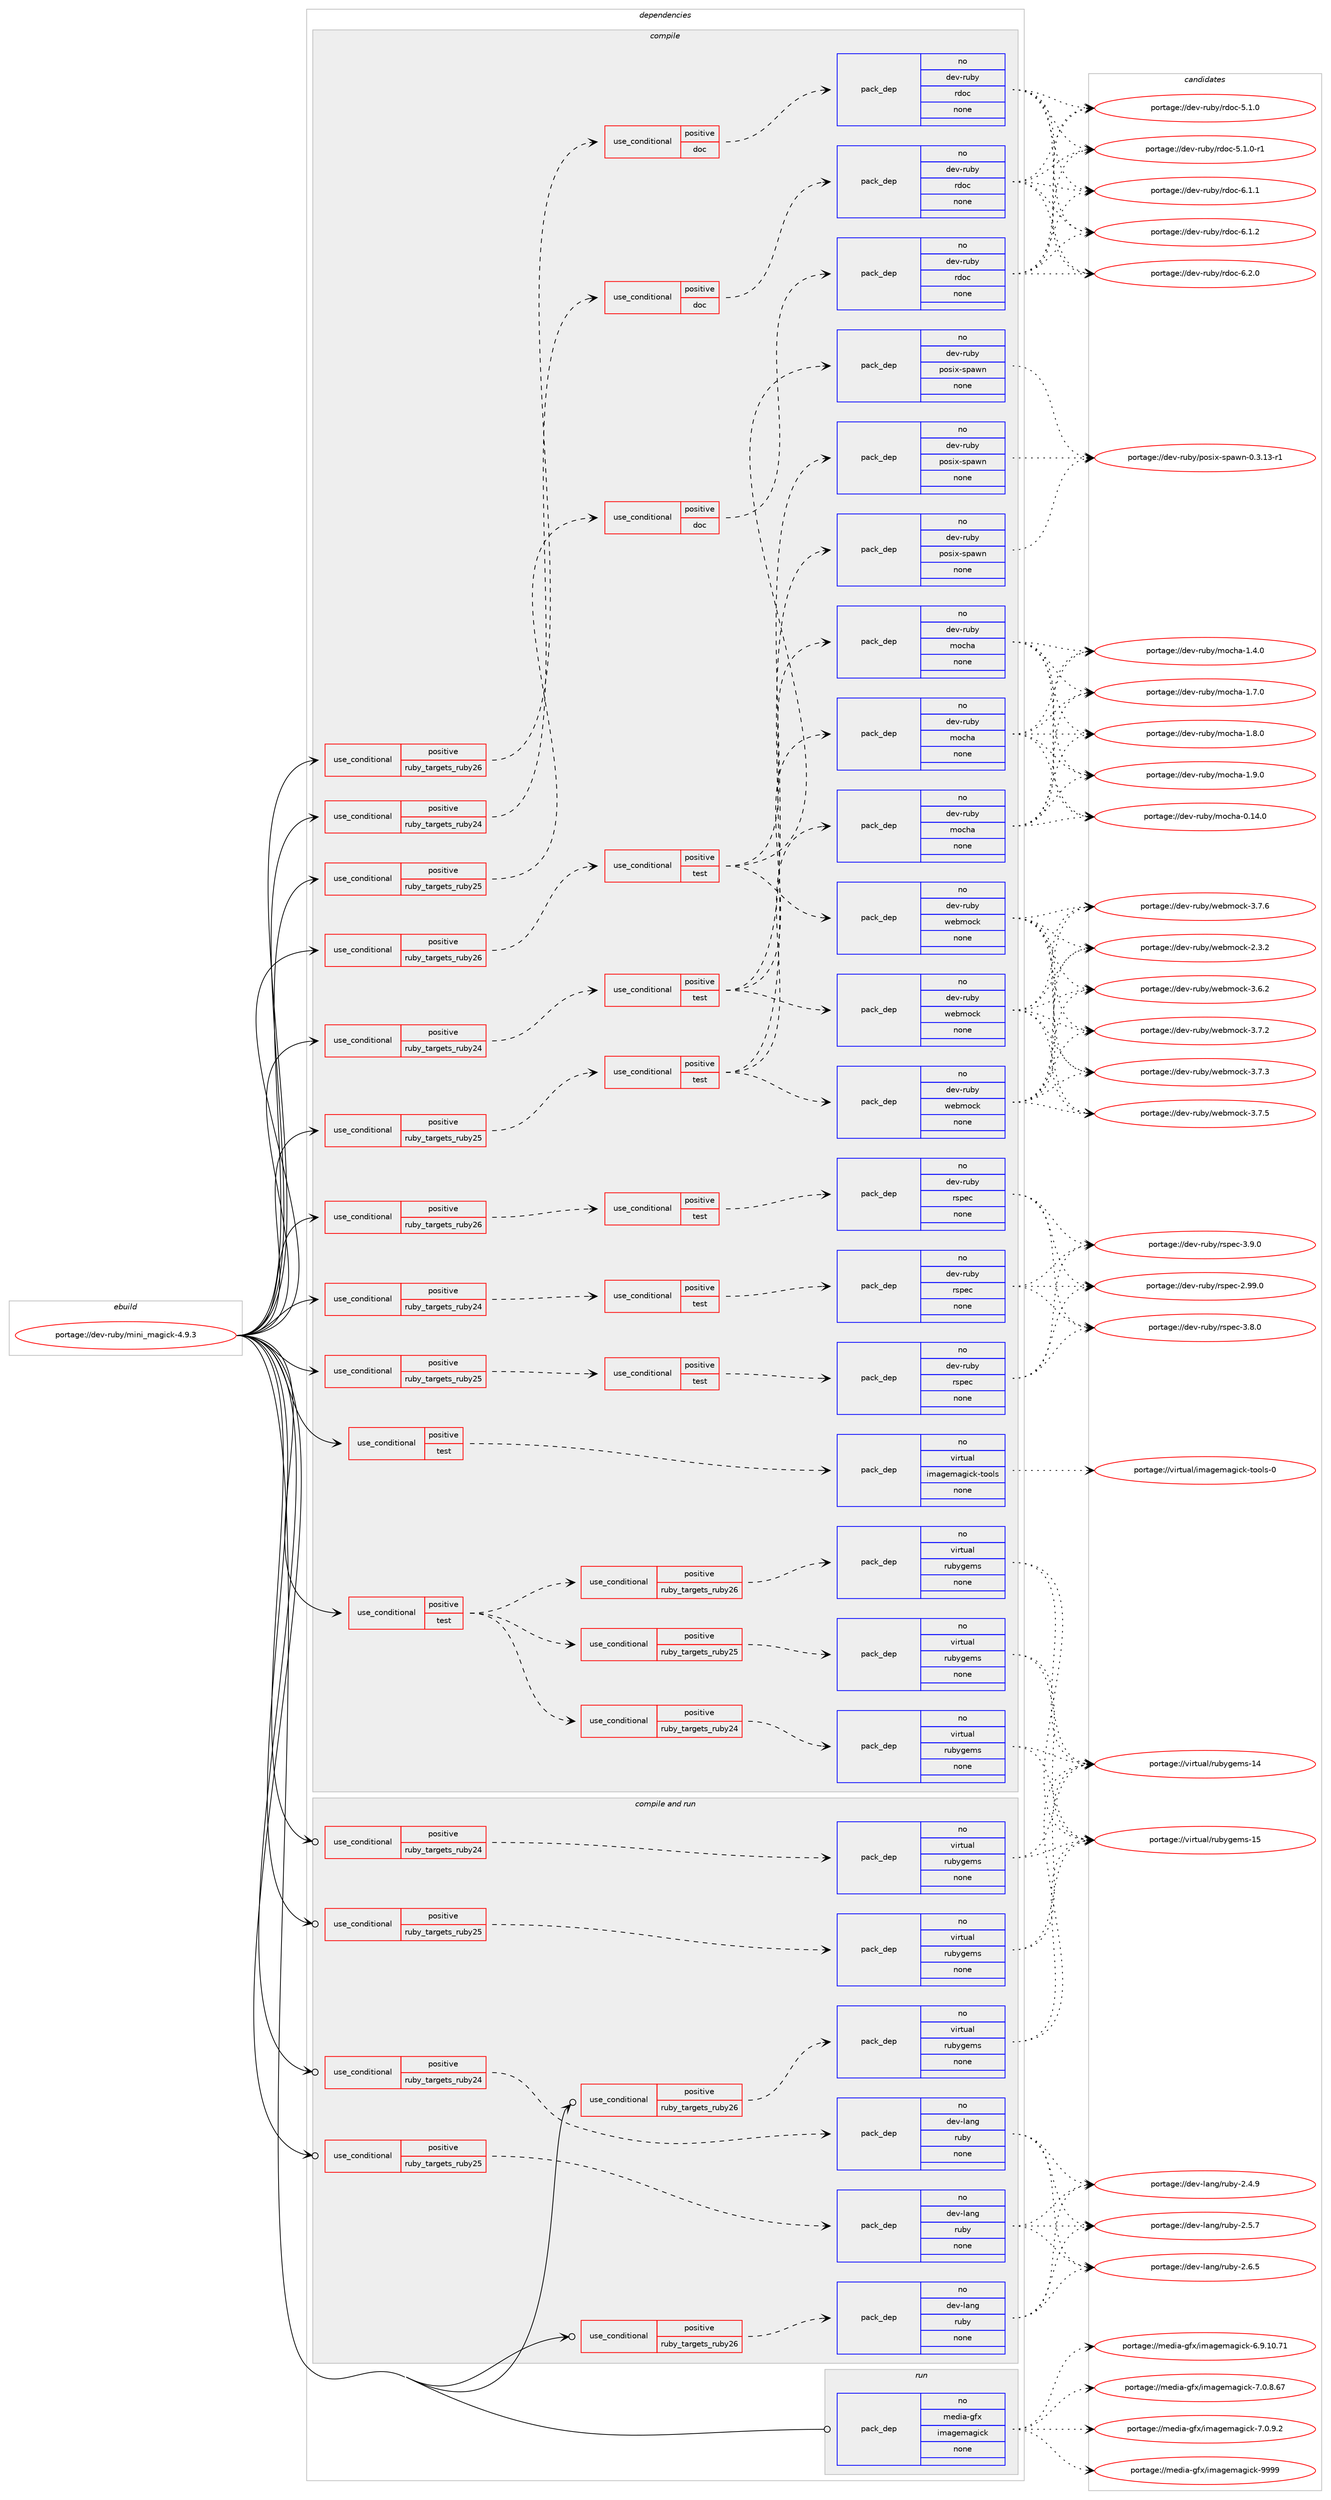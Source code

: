 digraph prolog {

# *************
# Graph options
# *************

newrank=true;
concentrate=true;
compound=true;
graph [rankdir=LR,fontname=Helvetica,fontsize=10,ranksep=1.5];#, ranksep=2.5, nodesep=0.2];
edge  [arrowhead=vee];
node  [fontname=Helvetica,fontsize=10];

# **********
# The ebuild
# **********

subgraph cluster_leftcol {
color=gray;
rank=same;
label=<<i>ebuild</i>>;
id [label="portage://dev-ruby/mini_magick-4.9.3", color=red, width=4, href="../dev-ruby/mini_magick-4.9.3.svg"];
}

# ****************
# The dependencies
# ****************

subgraph cluster_midcol {
color=gray;
label=<<i>dependencies</i>>;
subgraph cluster_compile {
fillcolor="#eeeeee";
style=filled;
label=<<i>compile</i>>;
subgraph cond56183 {
dependency228772 [label=<<TABLE BORDER="0" CELLBORDER="1" CELLSPACING="0" CELLPADDING="4"><TR><TD ROWSPAN="3" CELLPADDING="10">use_conditional</TD></TR><TR><TD>positive</TD></TR><TR><TD>ruby_targets_ruby24</TD></TR></TABLE>>, shape=none, color=red];
subgraph cond56184 {
dependency228773 [label=<<TABLE BORDER="0" CELLBORDER="1" CELLSPACING="0" CELLPADDING="4"><TR><TD ROWSPAN="3" CELLPADDING="10">use_conditional</TD></TR><TR><TD>positive</TD></TR><TR><TD>doc</TD></TR></TABLE>>, shape=none, color=red];
subgraph pack169089 {
dependency228774 [label=<<TABLE BORDER="0" CELLBORDER="1" CELLSPACING="0" CELLPADDING="4" WIDTH="220"><TR><TD ROWSPAN="6" CELLPADDING="30">pack_dep</TD></TR><TR><TD WIDTH="110">no</TD></TR><TR><TD>dev-ruby</TD></TR><TR><TD>rdoc</TD></TR><TR><TD>none</TD></TR><TR><TD></TD></TR></TABLE>>, shape=none, color=blue];
}
dependency228773:e -> dependency228774:w [weight=20,style="dashed",arrowhead="vee"];
}
dependency228772:e -> dependency228773:w [weight=20,style="dashed",arrowhead="vee"];
}
id:e -> dependency228772:w [weight=20,style="solid",arrowhead="vee"];
subgraph cond56185 {
dependency228775 [label=<<TABLE BORDER="0" CELLBORDER="1" CELLSPACING="0" CELLPADDING="4"><TR><TD ROWSPAN="3" CELLPADDING="10">use_conditional</TD></TR><TR><TD>positive</TD></TR><TR><TD>ruby_targets_ruby24</TD></TR></TABLE>>, shape=none, color=red];
subgraph cond56186 {
dependency228776 [label=<<TABLE BORDER="0" CELLBORDER="1" CELLSPACING="0" CELLPADDING="4"><TR><TD ROWSPAN="3" CELLPADDING="10">use_conditional</TD></TR><TR><TD>positive</TD></TR><TR><TD>test</TD></TR></TABLE>>, shape=none, color=red];
subgraph pack169090 {
dependency228777 [label=<<TABLE BORDER="0" CELLBORDER="1" CELLSPACING="0" CELLPADDING="4" WIDTH="220"><TR><TD ROWSPAN="6" CELLPADDING="30">pack_dep</TD></TR><TR><TD WIDTH="110">no</TD></TR><TR><TD>dev-ruby</TD></TR><TR><TD>mocha</TD></TR><TR><TD>none</TD></TR><TR><TD></TD></TR></TABLE>>, shape=none, color=blue];
}
dependency228776:e -> dependency228777:w [weight=20,style="dashed",arrowhead="vee"];
subgraph pack169091 {
dependency228778 [label=<<TABLE BORDER="0" CELLBORDER="1" CELLSPACING="0" CELLPADDING="4" WIDTH="220"><TR><TD ROWSPAN="6" CELLPADDING="30">pack_dep</TD></TR><TR><TD WIDTH="110">no</TD></TR><TR><TD>dev-ruby</TD></TR><TR><TD>posix-spawn</TD></TR><TR><TD>none</TD></TR><TR><TD></TD></TR></TABLE>>, shape=none, color=blue];
}
dependency228776:e -> dependency228778:w [weight=20,style="dashed",arrowhead="vee"];
subgraph pack169092 {
dependency228779 [label=<<TABLE BORDER="0" CELLBORDER="1" CELLSPACING="0" CELLPADDING="4" WIDTH="220"><TR><TD ROWSPAN="6" CELLPADDING="30">pack_dep</TD></TR><TR><TD WIDTH="110">no</TD></TR><TR><TD>dev-ruby</TD></TR><TR><TD>webmock</TD></TR><TR><TD>none</TD></TR><TR><TD></TD></TR></TABLE>>, shape=none, color=blue];
}
dependency228776:e -> dependency228779:w [weight=20,style="dashed",arrowhead="vee"];
}
dependency228775:e -> dependency228776:w [weight=20,style="dashed",arrowhead="vee"];
}
id:e -> dependency228775:w [weight=20,style="solid",arrowhead="vee"];
subgraph cond56187 {
dependency228780 [label=<<TABLE BORDER="0" CELLBORDER="1" CELLSPACING="0" CELLPADDING="4"><TR><TD ROWSPAN="3" CELLPADDING="10">use_conditional</TD></TR><TR><TD>positive</TD></TR><TR><TD>ruby_targets_ruby24</TD></TR></TABLE>>, shape=none, color=red];
subgraph cond56188 {
dependency228781 [label=<<TABLE BORDER="0" CELLBORDER="1" CELLSPACING="0" CELLPADDING="4"><TR><TD ROWSPAN="3" CELLPADDING="10">use_conditional</TD></TR><TR><TD>positive</TD></TR><TR><TD>test</TD></TR></TABLE>>, shape=none, color=red];
subgraph pack169093 {
dependency228782 [label=<<TABLE BORDER="0" CELLBORDER="1" CELLSPACING="0" CELLPADDING="4" WIDTH="220"><TR><TD ROWSPAN="6" CELLPADDING="30">pack_dep</TD></TR><TR><TD WIDTH="110">no</TD></TR><TR><TD>dev-ruby</TD></TR><TR><TD>rspec</TD></TR><TR><TD>none</TD></TR><TR><TD></TD></TR></TABLE>>, shape=none, color=blue];
}
dependency228781:e -> dependency228782:w [weight=20,style="dashed",arrowhead="vee"];
}
dependency228780:e -> dependency228781:w [weight=20,style="dashed",arrowhead="vee"];
}
id:e -> dependency228780:w [weight=20,style="solid",arrowhead="vee"];
subgraph cond56189 {
dependency228783 [label=<<TABLE BORDER="0" CELLBORDER="1" CELLSPACING="0" CELLPADDING="4"><TR><TD ROWSPAN="3" CELLPADDING="10">use_conditional</TD></TR><TR><TD>positive</TD></TR><TR><TD>ruby_targets_ruby25</TD></TR></TABLE>>, shape=none, color=red];
subgraph cond56190 {
dependency228784 [label=<<TABLE BORDER="0" CELLBORDER="1" CELLSPACING="0" CELLPADDING="4"><TR><TD ROWSPAN="3" CELLPADDING="10">use_conditional</TD></TR><TR><TD>positive</TD></TR><TR><TD>doc</TD></TR></TABLE>>, shape=none, color=red];
subgraph pack169094 {
dependency228785 [label=<<TABLE BORDER="0" CELLBORDER="1" CELLSPACING="0" CELLPADDING="4" WIDTH="220"><TR><TD ROWSPAN="6" CELLPADDING="30">pack_dep</TD></TR><TR><TD WIDTH="110">no</TD></TR><TR><TD>dev-ruby</TD></TR><TR><TD>rdoc</TD></TR><TR><TD>none</TD></TR><TR><TD></TD></TR></TABLE>>, shape=none, color=blue];
}
dependency228784:e -> dependency228785:w [weight=20,style="dashed",arrowhead="vee"];
}
dependency228783:e -> dependency228784:w [weight=20,style="dashed",arrowhead="vee"];
}
id:e -> dependency228783:w [weight=20,style="solid",arrowhead="vee"];
subgraph cond56191 {
dependency228786 [label=<<TABLE BORDER="0" CELLBORDER="1" CELLSPACING="0" CELLPADDING="4"><TR><TD ROWSPAN="3" CELLPADDING="10">use_conditional</TD></TR><TR><TD>positive</TD></TR><TR><TD>ruby_targets_ruby25</TD></TR></TABLE>>, shape=none, color=red];
subgraph cond56192 {
dependency228787 [label=<<TABLE BORDER="0" CELLBORDER="1" CELLSPACING="0" CELLPADDING="4"><TR><TD ROWSPAN="3" CELLPADDING="10">use_conditional</TD></TR><TR><TD>positive</TD></TR><TR><TD>test</TD></TR></TABLE>>, shape=none, color=red];
subgraph pack169095 {
dependency228788 [label=<<TABLE BORDER="0" CELLBORDER="1" CELLSPACING="0" CELLPADDING="4" WIDTH="220"><TR><TD ROWSPAN="6" CELLPADDING="30">pack_dep</TD></TR><TR><TD WIDTH="110">no</TD></TR><TR><TD>dev-ruby</TD></TR><TR><TD>mocha</TD></TR><TR><TD>none</TD></TR><TR><TD></TD></TR></TABLE>>, shape=none, color=blue];
}
dependency228787:e -> dependency228788:w [weight=20,style="dashed",arrowhead="vee"];
subgraph pack169096 {
dependency228789 [label=<<TABLE BORDER="0" CELLBORDER="1" CELLSPACING="0" CELLPADDING="4" WIDTH="220"><TR><TD ROWSPAN="6" CELLPADDING="30">pack_dep</TD></TR><TR><TD WIDTH="110">no</TD></TR><TR><TD>dev-ruby</TD></TR><TR><TD>posix-spawn</TD></TR><TR><TD>none</TD></TR><TR><TD></TD></TR></TABLE>>, shape=none, color=blue];
}
dependency228787:e -> dependency228789:w [weight=20,style="dashed",arrowhead="vee"];
subgraph pack169097 {
dependency228790 [label=<<TABLE BORDER="0" CELLBORDER="1" CELLSPACING="0" CELLPADDING="4" WIDTH="220"><TR><TD ROWSPAN="6" CELLPADDING="30">pack_dep</TD></TR><TR><TD WIDTH="110">no</TD></TR><TR><TD>dev-ruby</TD></TR><TR><TD>webmock</TD></TR><TR><TD>none</TD></TR><TR><TD></TD></TR></TABLE>>, shape=none, color=blue];
}
dependency228787:e -> dependency228790:w [weight=20,style="dashed",arrowhead="vee"];
}
dependency228786:e -> dependency228787:w [weight=20,style="dashed",arrowhead="vee"];
}
id:e -> dependency228786:w [weight=20,style="solid",arrowhead="vee"];
subgraph cond56193 {
dependency228791 [label=<<TABLE BORDER="0" CELLBORDER="1" CELLSPACING="0" CELLPADDING="4"><TR><TD ROWSPAN="3" CELLPADDING="10">use_conditional</TD></TR><TR><TD>positive</TD></TR><TR><TD>ruby_targets_ruby25</TD></TR></TABLE>>, shape=none, color=red];
subgraph cond56194 {
dependency228792 [label=<<TABLE BORDER="0" CELLBORDER="1" CELLSPACING="0" CELLPADDING="4"><TR><TD ROWSPAN="3" CELLPADDING="10">use_conditional</TD></TR><TR><TD>positive</TD></TR><TR><TD>test</TD></TR></TABLE>>, shape=none, color=red];
subgraph pack169098 {
dependency228793 [label=<<TABLE BORDER="0" CELLBORDER="1" CELLSPACING="0" CELLPADDING="4" WIDTH="220"><TR><TD ROWSPAN="6" CELLPADDING="30">pack_dep</TD></TR><TR><TD WIDTH="110">no</TD></TR><TR><TD>dev-ruby</TD></TR><TR><TD>rspec</TD></TR><TR><TD>none</TD></TR><TR><TD></TD></TR></TABLE>>, shape=none, color=blue];
}
dependency228792:e -> dependency228793:w [weight=20,style="dashed",arrowhead="vee"];
}
dependency228791:e -> dependency228792:w [weight=20,style="dashed",arrowhead="vee"];
}
id:e -> dependency228791:w [weight=20,style="solid",arrowhead="vee"];
subgraph cond56195 {
dependency228794 [label=<<TABLE BORDER="0" CELLBORDER="1" CELLSPACING="0" CELLPADDING="4"><TR><TD ROWSPAN="3" CELLPADDING="10">use_conditional</TD></TR><TR><TD>positive</TD></TR><TR><TD>ruby_targets_ruby26</TD></TR></TABLE>>, shape=none, color=red];
subgraph cond56196 {
dependency228795 [label=<<TABLE BORDER="0" CELLBORDER="1" CELLSPACING="0" CELLPADDING="4"><TR><TD ROWSPAN="3" CELLPADDING="10">use_conditional</TD></TR><TR><TD>positive</TD></TR><TR><TD>doc</TD></TR></TABLE>>, shape=none, color=red];
subgraph pack169099 {
dependency228796 [label=<<TABLE BORDER="0" CELLBORDER="1" CELLSPACING="0" CELLPADDING="4" WIDTH="220"><TR><TD ROWSPAN="6" CELLPADDING="30">pack_dep</TD></TR><TR><TD WIDTH="110">no</TD></TR><TR><TD>dev-ruby</TD></TR><TR><TD>rdoc</TD></TR><TR><TD>none</TD></TR><TR><TD></TD></TR></TABLE>>, shape=none, color=blue];
}
dependency228795:e -> dependency228796:w [weight=20,style="dashed",arrowhead="vee"];
}
dependency228794:e -> dependency228795:w [weight=20,style="dashed",arrowhead="vee"];
}
id:e -> dependency228794:w [weight=20,style="solid",arrowhead="vee"];
subgraph cond56197 {
dependency228797 [label=<<TABLE BORDER="0" CELLBORDER="1" CELLSPACING="0" CELLPADDING="4"><TR><TD ROWSPAN="3" CELLPADDING="10">use_conditional</TD></TR><TR><TD>positive</TD></TR><TR><TD>ruby_targets_ruby26</TD></TR></TABLE>>, shape=none, color=red];
subgraph cond56198 {
dependency228798 [label=<<TABLE BORDER="0" CELLBORDER="1" CELLSPACING="0" CELLPADDING="4"><TR><TD ROWSPAN="3" CELLPADDING="10">use_conditional</TD></TR><TR><TD>positive</TD></TR><TR><TD>test</TD></TR></TABLE>>, shape=none, color=red];
subgraph pack169100 {
dependency228799 [label=<<TABLE BORDER="0" CELLBORDER="1" CELLSPACING="0" CELLPADDING="4" WIDTH="220"><TR><TD ROWSPAN="6" CELLPADDING="30">pack_dep</TD></TR><TR><TD WIDTH="110">no</TD></TR><TR><TD>dev-ruby</TD></TR><TR><TD>mocha</TD></TR><TR><TD>none</TD></TR><TR><TD></TD></TR></TABLE>>, shape=none, color=blue];
}
dependency228798:e -> dependency228799:w [weight=20,style="dashed",arrowhead="vee"];
subgraph pack169101 {
dependency228800 [label=<<TABLE BORDER="0" CELLBORDER="1" CELLSPACING="0" CELLPADDING="4" WIDTH="220"><TR><TD ROWSPAN="6" CELLPADDING="30">pack_dep</TD></TR><TR><TD WIDTH="110">no</TD></TR><TR><TD>dev-ruby</TD></TR><TR><TD>posix-spawn</TD></TR><TR><TD>none</TD></TR><TR><TD></TD></TR></TABLE>>, shape=none, color=blue];
}
dependency228798:e -> dependency228800:w [weight=20,style="dashed",arrowhead="vee"];
subgraph pack169102 {
dependency228801 [label=<<TABLE BORDER="0" CELLBORDER="1" CELLSPACING="0" CELLPADDING="4" WIDTH="220"><TR><TD ROWSPAN="6" CELLPADDING="30">pack_dep</TD></TR><TR><TD WIDTH="110">no</TD></TR><TR><TD>dev-ruby</TD></TR><TR><TD>webmock</TD></TR><TR><TD>none</TD></TR><TR><TD></TD></TR></TABLE>>, shape=none, color=blue];
}
dependency228798:e -> dependency228801:w [weight=20,style="dashed",arrowhead="vee"];
}
dependency228797:e -> dependency228798:w [weight=20,style="dashed",arrowhead="vee"];
}
id:e -> dependency228797:w [weight=20,style="solid",arrowhead="vee"];
subgraph cond56199 {
dependency228802 [label=<<TABLE BORDER="0" CELLBORDER="1" CELLSPACING="0" CELLPADDING="4"><TR><TD ROWSPAN="3" CELLPADDING="10">use_conditional</TD></TR><TR><TD>positive</TD></TR><TR><TD>ruby_targets_ruby26</TD></TR></TABLE>>, shape=none, color=red];
subgraph cond56200 {
dependency228803 [label=<<TABLE BORDER="0" CELLBORDER="1" CELLSPACING="0" CELLPADDING="4"><TR><TD ROWSPAN="3" CELLPADDING="10">use_conditional</TD></TR><TR><TD>positive</TD></TR><TR><TD>test</TD></TR></TABLE>>, shape=none, color=red];
subgraph pack169103 {
dependency228804 [label=<<TABLE BORDER="0" CELLBORDER="1" CELLSPACING="0" CELLPADDING="4" WIDTH="220"><TR><TD ROWSPAN="6" CELLPADDING="30">pack_dep</TD></TR><TR><TD WIDTH="110">no</TD></TR><TR><TD>dev-ruby</TD></TR><TR><TD>rspec</TD></TR><TR><TD>none</TD></TR><TR><TD></TD></TR></TABLE>>, shape=none, color=blue];
}
dependency228803:e -> dependency228804:w [weight=20,style="dashed",arrowhead="vee"];
}
dependency228802:e -> dependency228803:w [weight=20,style="dashed",arrowhead="vee"];
}
id:e -> dependency228802:w [weight=20,style="solid",arrowhead="vee"];
subgraph cond56201 {
dependency228805 [label=<<TABLE BORDER="0" CELLBORDER="1" CELLSPACING="0" CELLPADDING="4"><TR><TD ROWSPAN="3" CELLPADDING="10">use_conditional</TD></TR><TR><TD>positive</TD></TR><TR><TD>test</TD></TR></TABLE>>, shape=none, color=red];
subgraph cond56202 {
dependency228806 [label=<<TABLE BORDER="0" CELLBORDER="1" CELLSPACING="0" CELLPADDING="4"><TR><TD ROWSPAN="3" CELLPADDING="10">use_conditional</TD></TR><TR><TD>positive</TD></TR><TR><TD>ruby_targets_ruby24</TD></TR></TABLE>>, shape=none, color=red];
subgraph pack169104 {
dependency228807 [label=<<TABLE BORDER="0" CELLBORDER="1" CELLSPACING="0" CELLPADDING="4" WIDTH="220"><TR><TD ROWSPAN="6" CELLPADDING="30">pack_dep</TD></TR><TR><TD WIDTH="110">no</TD></TR><TR><TD>virtual</TD></TR><TR><TD>rubygems</TD></TR><TR><TD>none</TD></TR><TR><TD></TD></TR></TABLE>>, shape=none, color=blue];
}
dependency228806:e -> dependency228807:w [weight=20,style="dashed",arrowhead="vee"];
}
dependency228805:e -> dependency228806:w [weight=20,style="dashed",arrowhead="vee"];
subgraph cond56203 {
dependency228808 [label=<<TABLE BORDER="0" CELLBORDER="1" CELLSPACING="0" CELLPADDING="4"><TR><TD ROWSPAN="3" CELLPADDING="10">use_conditional</TD></TR><TR><TD>positive</TD></TR><TR><TD>ruby_targets_ruby25</TD></TR></TABLE>>, shape=none, color=red];
subgraph pack169105 {
dependency228809 [label=<<TABLE BORDER="0" CELLBORDER="1" CELLSPACING="0" CELLPADDING="4" WIDTH="220"><TR><TD ROWSPAN="6" CELLPADDING="30">pack_dep</TD></TR><TR><TD WIDTH="110">no</TD></TR><TR><TD>virtual</TD></TR><TR><TD>rubygems</TD></TR><TR><TD>none</TD></TR><TR><TD></TD></TR></TABLE>>, shape=none, color=blue];
}
dependency228808:e -> dependency228809:w [weight=20,style="dashed",arrowhead="vee"];
}
dependency228805:e -> dependency228808:w [weight=20,style="dashed",arrowhead="vee"];
subgraph cond56204 {
dependency228810 [label=<<TABLE BORDER="0" CELLBORDER="1" CELLSPACING="0" CELLPADDING="4"><TR><TD ROWSPAN="3" CELLPADDING="10">use_conditional</TD></TR><TR><TD>positive</TD></TR><TR><TD>ruby_targets_ruby26</TD></TR></TABLE>>, shape=none, color=red];
subgraph pack169106 {
dependency228811 [label=<<TABLE BORDER="0" CELLBORDER="1" CELLSPACING="0" CELLPADDING="4" WIDTH="220"><TR><TD ROWSPAN="6" CELLPADDING="30">pack_dep</TD></TR><TR><TD WIDTH="110">no</TD></TR><TR><TD>virtual</TD></TR><TR><TD>rubygems</TD></TR><TR><TD>none</TD></TR><TR><TD></TD></TR></TABLE>>, shape=none, color=blue];
}
dependency228810:e -> dependency228811:w [weight=20,style="dashed",arrowhead="vee"];
}
dependency228805:e -> dependency228810:w [weight=20,style="dashed",arrowhead="vee"];
}
id:e -> dependency228805:w [weight=20,style="solid",arrowhead="vee"];
subgraph cond56205 {
dependency228812 [label=<<TABLE BORDER="0" CELLBORDER="1" CELLSPACING="0" CELLPADDING="4"><TR><TD ROWSPAN="3" CELLPADDING="10">use_conditional</TD></TR><TR><TD>positive</TD></TR><TR><TD>test</TD></TR></TABLE>>, shape=none, color=red];
subgraph pack169107 {
dependency228813 [label=<<TABLE BORDER="0" CELLBORDER="1" CELLSPACING="0" CELLPADDING="4" WIDTH="220"><TR><TD ROWSPAN="6" CELLPADDING="30">pack_dep</TD></TR><TR><TD WIDTH="110">no</TD></TR><TR><TD>virtual</TD></TR><TR><TD>imagemagick-tools</TD></TR><TR><TD>none</TD></TR><TR><TD></TD></TR></TABLE>>, shape=none, color=blue];
}
dependency228812:e -> dependency228813:w [weight=20,style="dashed",arrowhead="vee"];
}
id:e -> dependency228812:w [weight=20,style="solid",arrowhead="vee"];
}
subgraph cluster_compileandrun {
fillcolor="#eeeeee";
style=filled;
label=<<i>compile and run</i>>;
subgraph cond56206 {
dependency228814 [label=<<TABLE BORDER="0" CELLBORDER="1" CELLSPACING="0" CELLPADDING="4"><TR><TD ROWSPAN="3" CELLPADDING="10">use_conditional</TD></TR><TR><TD>positive</TD></TR><TR><TD>ruby_targets_ruby24</TD></TR></TABLE>>, shape=none, color=red];
subgraph pack169108 {
dependency228815 [label=<<TABLE BORDER="0" CELLBORDER="1" CELLSPACING="0" CELLPADDING="4" WIDTH="220"><TR><TD ROWSPAN="6" CELLPADDING="30">pack_dep</TD></TR><TR><TD WIDTH="110">no</TD></TR><TR><TD>dev-lang</TD></TR><TR><TD>ruby</TD></TR><TR><TD>none</TD></TR><TR><TD></TD></TR></TABLE>>, shape=none, color=blue];
}
dependency228814:e -> dependency228815:w [weight=20,style="dashed",arrowhead="vee"];
}
id:e -> dependency228814:w [weight=20,style="solid",arrowhead="odotvee"];
subgraph cond56207 {
dependency228816 [label=<<TABLE BORDER="0" CELLBORDER="1" CELLSPACING="0" CELLPADDING="4"><TR><TD ROWSPAN="3" CELLPADDING="10">use_conditional</TD></TR><TR><TD>positive</TD></TR><TR><TD>ruby_targets_ruby24</TD></TR></TABLE>>, shape=none, color=red];
subgraph pack169109 {
dependency228817 [label=<<TABLE BORDER="0" CELLBORDER="1" CELLSPACING="0" CELLPADDING="4" WIDTH="220"><TR><TD ROWSPAN="6" CELLPADDING="30">pack_dep</TD></TR><TR><TD WIDTH="110">no</TD></TR><TR><TD>virtual</TD></TR><TR><TD>rubygems</TD></TR><TR><TD>none</TD></TR><TR><TD></TD></TR></TABLE>>, shape=none, color=blue];
}
dependency228816:e -> dependency228817:w [weight=20,style="dashed",arrowhead="vee"];
}
id:e -> dependency228816:w [weight=20,style="solid",arrowhead="odotvee"];
subgraph cond56208 {
dependency228818 [label=<<TABLE BORDER="0" CELLBORDER="1" CELLSPACING="0" CELLPADDING="4"><TR><TD ROWSPAN="3" CELLPADDING="10">use_conditional</TD></TR><TR><TD>positive</TD></TR><TR><TD>ruby_targets_ruby25</TD></TR></TABLE>>, shape=none, color=red];
subgraph pack169110 {
dependency228819 [label=<<TABLE BORDER="0" CELLBORDER="1" CELLSPACING="0" CELLPADDING="4" WIDTH="220"><TR><TD ROWSPAN="6" CELLPADDING="30">pack_dep</TD></TR><TR><TD WIDTH="110">no</TD></TR><TR><TD>dev-lang</TD></TR><TR><TD>ruby</TD></TR><TR><TD>none</TD></TR><TR><TD></TD></TR></TABLE>>, shape=none, color=blue];
}
dependency228818:e -> dependency228819:w [weight=20,style="dashed",arrowhead="vee"];
}
id:e -> dependency228818:w [weight=20,style="solid",arrowhead="odotvee"];
subgraph cond56209 {
dependency228820 [label=<<TABLE BORDER="0" CELLBORDER="1" CELLSPACING="0" CELLPADDING="4"><TR><TD ROWSPAN="3" CELLPADDING="10">use_conditional</TD></TR><TR><TD>positive</TD></TR><TR><TD>ruby_targets_ruby25</TD></TR></TABLE>>, shape=none, color=red];
subgraph pack169111 {
dependency228821 [label=<<TABLE BORDER="0" CELLBORDER="1" CELLSPACING="0" CELLPADDING="4" WIDTH="220"><TR><TD ROWSPAN="6" CELLPADDING="30">pack_dep</TD></TR><TR><TD WIDTH="110">no</TD></TR><TR><TD>virtual</TD></TR><TR><TD>rubygems</TD></TR><TR><TD>none</TD></TR><TR><TD></TD></TR></TABLE>>, shape=none, color=blue];
}
dependency228820:e -> dependency228821:w [weight=20,style="dashed",arrowhead="vee"];
}
id:e -> dependency228820:w [weight=20,style="solid",arrowhead="odotvee"];
subgraph cond56210 {
dependency228822 [label=<<TABLE BORDER="0" CELLBORDER="1" CELLSPACING="0" CELLPADDING="4"><TR><TD ROWSPAN="3" CELLPADDING="10">use_conditional</TD></TR><TR><TD>positive</TD></TR><TR><TD>ruby_targets_ruby26</TD></TR></TABLE>>, shape=none, color=red];
subgraph pack169112 {
dependency228823 [label=<<TABLE BORDER="0" CELLBORDER="1" CELLSPACING="0" CELLPADDING="4" WIDTH="220"><TR><TD ROWSPAN="6" CELLPADDING="30">pack_dep</TD></TR><TR><TD WIDTH="110">no</TD></TR><TR><TD>dev-lang</TD></TR><TR><TD>ruby</TD></TR><TR><TD>none</TD></TR><TR><TD></TD></TR></TABLE>>, shape=none, color=blue];
}
dependency228822:e -> dependency228823:w [weight=20,style="dashed",arrowhead="vee"];
}
id:e -> dependency228822:w [weight=20,style="solid",arrowhead="odotvee"];
subgraph cond56211 {
dependency228824 [label=<<TABLE BORDER="0" CELLBORDER="1" CELLSPACING="0" CELLPADDING="4"><TR><TD ROWSPAN="3" CELLPADDING="10">use_conditional</TD></TR><TR><TD>positive</TD></TR><TR><TD>ruby_targets_ruby26</TD></TR></TABLE>>, shape=none, color=red];
subgraph pack169113 {
dependency228825 [label=<<TABLE BORDER="0" CELLBORDER="1" CELLSPACING="0" CELLPADDING="4" WIDTH="220"><TR><TD ROWSPAN="6" CELLPADDING="30">pack_dep</TD></TR><TR><TD WIDTH="110">no</TD></TR><TR><TD>virtual</TD></TR><TR><TD>rubygems</TD></TR><TR><TD>none</TD></TR><TR><TD></TD></TR></TABLE>>, shape=none, color=blue];
}
dependency228824:e -> dependency228825:w [weight=20,style="dashed",arrowhead="vee"];
}
id:e -> dependency228824:w [weight=20,style="solid",arrowhead="odotvee"];
}
subgraph cluster_run {
fillcolor="#eeeeee";
style=filled;
label=<<i>run</i>>;
subgraph pack169114 {
dependency228826 [label=<<TABLE BORDER="0" CELLBORDER="1" CELLSPACING="0" CELLPADDING="4" WIDTH="220"><TR><TD ROWSPAN="6" CELLPADDING="30">pack_dep</TD></TR><TR><TD WIDTH="110">no</TD></TR><TR><TD>media-gfx</TD></TR><TR><TD>imagemagick</TD></TR><TR><TD>none</TD></TR><TR><TD></TD></TR></TABLE>>, shape=none, color=blue];
}
id:e -> dependency228826:w [weight=20,style="solid",arrowhead="odot"];
}
}

# **************
# The candidates
# **************

subgraph cluster_choices {
rank=same;
color=gray;
label=<<i>candidates</i>>;

subgraph choice169089 {
color=black;
nodesep=1;
choiceportage10010111845114117981214711410011199455346494648 [label="portage://dev-ruby/rdoc-5.1.0", color=red, width=4,href="../dev-ruby/rdoc-5.1.0.svg"];
choiceportage100101118451141179812147114100111994553464946484511449 [label="portage://dev-ruby/rdoc-5.1.0-r1", color=red, width=4,href="../dev-ruby/rdoc-5.1.0-r1.svg"];
choiceportage10010111845114117981214711410011199455446494649 [label="portage://dev-ruby/rdoc-6.1.1", color=red, width=4,href="../dev-ruby/rdoc-6.1.1.svg"];
choiceportage10010111845114117981214711410011199455446494650 [label="portage://dev-ruby/rdoc-6.1.2", color=red, width=4,href="../dev-ruby/rdoc-6.1.2.svg"];
choiceportage10010111845114117981214711410011199455446504648 [label="portage://dev-ruby/rdoc-6.2.0", color=red, width=4,href="../dev-ruby/rdoc-6.2.0.svg"];
dependency228774:e -> choiceportage10010111845114117981214711410011199455346494648:w [style=dotted,weight="100"];
dependency228774:e -> choiceportage100101118451141179812147114100111994553464946484511449:w [style=dotted,weight="100"];
dependency228774:e -> choiceportage10010111845114117981214711410011199455446494649:w [style=dotted,weight="100"];
dependency228774:e -> choiceportage10010111845114117981214711410011199455446494650:w [style=dotted,weight="100"];
dependency228774:e -> choiceportage10010111845114117981214711410011199455446504648:w [style=dotted,weight="100"];
}
subgraph choice169090 {
color=black;
nodesep=1;
choiceportage100101118451141179812147109111991049745484649524648 [label="portage://dev-ruby/mocha-0.14.0", color=red, width=4,href="../dev-ruby/mocha-0.14.0.svg"];
choiceportage1001011184511411798121471091119910497454946524648 [label="portage://dev-ruby/mocha-1.4.0", color=red, width=4,href="../dev-ruby/mocha-1.4.0.svg"];
choiceportage1001011184511411798121471091119910497454946554648 [label="portage://dev-ruby/mocha-1.7.0", color=red, width=4,href="../dev-ruby/mocha-1.7.0.svg"];
choiceportage1001011184511411798121471091119910497454946564648 [label="portage://dev-ruby/mocha-1.8.0", color=red, width=4,href="../dev-ruby/mocha-1.8.0.svg"];
choiceportage1001011184511411798121471091119910497454946574648 [label="portage://dev-ruby/mocha-1.9.0", color=red, width=4,href="../dev-ruby/mocha-1.9.0.svg"];
dependency228777:e -> choiceportage100101118451141179812147109111991049745484649524648:w [style=dotted,weight="100"];
dependency228777:e -> choiceportage1001011184511411798121471091119910497454946524648:w [style=dotted,weight="100"];
dependency228777:e -> choiceportage1001011184511411798121471091119910497454946554648:w [style=dotted,weight="100"];
dependency228777:e -> choiceportage1001011184511411798121471091119910497454946564648:w [style=dotted,weight="100"];
dependency228777:e -> choiceportage1001011184511411798121471091119910497454946574648:w [style=dotted,weight="100"];
}
subgraph choice169091 {
color=black;
nodesep=1;
choiceportage1001011184511411798121471121111151051204511511297119110454846514649514511449 [label="portage://dev-ruby/posix-spawn-0.3.13-r1", color=red, width=4,href="../dev-ruby/posix-spawn-0.3.13-r1.svg"];
dependency228778:e -> choiceportage1001011184511411798121471121111151051204511511297119110454846514649514511449:w [style=dotted,weight="100"];
}
subgraph choice169092 {
color=black;
nodesep=1;
choiceportage1001011184511411798121471191019810911199107455046514650 [label="portage://dev-ruby/webmock-2.3.2", color=red, width=4,href="../dev-ruby/webmock-2.3.2.svg"];
choiceportage1001011184511411798121471191019810911199107455146544650 [label="portage://dev-ruby/webmock-3.6.2", color=red, width=4,href="../dev-ruby/webmock-3.6.2.svg"];
choiceportage1001011184511411798121471191019810911199107455146554650 [label="portage://dev-ruby/webmock-3.7.2", color=red, width=4,href="../dev-ruby/webmock-3.7.2.svg"];
choiceportage1001011184511411798121471191019810911199107455146554651 [label="portage://dev-ruby/webmock-3.7.3", color=red, width=4,href="../dev-ruby/webmock-3.7.3.svg"];
choiceportage1001011184511411798121471191019810911199107455146554653 [label="portage://dev-ruby/webmock-3.7.5", color=red, width=4,href="../dev-ruby/webmock-3.7.5.svg"];
choiceportage1001011184511411798121471191019810911199107455146554654 [label="portage://dev-ruby/webmock-3.7.6", color=red, width=4,href="../dev-ruby/webmock-3.7.6.svg"];
dependency228779:e -> choiceportage1001011184511411798121471191019810911199107455046514650:w [style=dotted,weight="100"];
dependency228779:e -> choiceportage1001011184511411798121471191019810911199107455146544650:w [style=dotted,weight="100"];
dependency228779:e -> choiceportage1001011184511411798121471191019810911199107455146554650:w [style=dotted,weight="100"];
dependency228779:e -> choiceportage1001011184511411798121471191019810911199107455146554651:w [style=dotted,weight="100"];
dependency228779:e -> choiceportage1001011184511411798121471191019810911199107455146554653:w [style=dotted,weight="100"];
dependency228779:e -> choiceportage1001011184511411798121471191019810911199107455146554654:w [style=dotted,weight="100"];
}
subgraph choice169093 {
color=black;
nodesep=1;
choiceportage1001011184511411798121471141151121019945504657574648 [label="portage://dev-ruby/rspec-2.99.0", color=red, width=4,href="../dev-ruby/rspec-2.99.0.svg"];
choiceportage10010111845114117981214711411511210199455146564648 [label="portage://dev-ruby/rspec-3.8.0", color=red, width=4,href="../dev-ruby/rspec-3.8.0.svg"];
choiceportage10010111845114117981214711411511210199455146574648 [label="portage://dev-ruby/rspec-3.9.0", color=red, width=4,href="../dev-ruby/rspec-3.9.0.svg"];
dependency228782:e -> choiceportage1001011184511411798121471141151121019945504657574648:w [style=dotted,weight="100"];
dependency228782:e -> choiceportage10010111845114117981214711411511210199455146564648:w [style=dotted,weight="100"];
dependency228782:e -> choiceportage10010111845114117981214711411511210199455146574648:w [style=dotted,weight="100"];
}
subgraph choice169094 {
color=black;
nodesep=1;
choiceportage10010111845114117981214711410011199455346494648 [label="portage://dev-ruby/rdoc-5.1.0", color=red, width=4,href="../dev-ruby/rdoc-5.1.0.svg"];
choiceportage100101118451141179812147114100111994553464946484511449 [label="portage://dev-ruby/rdoc-5.1.0-r1", color=red, width=4,href="../dev-ruby/rdoc-5.1.0-r1.svg"];
choiceportage10010111845114117981214711410011199455446494649 [label="portage://dev-ruby/rdoc-6.1.1", color=red, width=4,href="../dev-ruby/rdoc-6.1.1.svg"];
choiceportage10010111845114117981214711410011199455446494650 [label="portage://dev-ruby/rdoc-6.1.2", color=red, width=4,href="../dev-ruby/rdoc-6.1.2.svg"];
choiceportage10010111845114117981214711410011199455446504648 [label="portage://dev-ruby/rdoc-6.2.0", color=red, width=4,href="../dev-ruby/rdoc-6.2.0.svg"];
dependency228785:e -> choiceportage10010111845114117981214711410011199455346494648:w [style=dotted,weight="100"];
dependency228785:e -> choiceportage100101118451141179812147114100111994553464946484511449:w [style=dotted,weight="100"];
dependency228785:e -> choiceportage10010111845114117981214711410011199455446494649:w [style=dotted,weight="100"];
dependency228785:e -> choiceportage10010111845114117981214711410011199455446494650:w [style=dotted,weight="100"];
dependency228785:e -> choiceportage10010111845114117981214711410011199455446504648:w [style=dotted,weight="100"];
}
subgraph choice169095 {
color=black;
nodesep=1;
choiceportage100101118451141179812147109111991049745484649524648 [label="portage://dev-ruby/mocha-0.14.0", color=red, width=4,href="../dev-ruby/mocha-0.14.0.svg"];
choiceportage1001011184511411798121471091119910497454946524648 [label="portage://dev-ruby/mocha-1.4.0", color=red, width=4,href="../dev-ruby/mocha-1.4.0.svg"];
choiceportage1001011184511411798121471091119910497454946554648 [label="portage://dev-ruby/mocha-1.7.0", color=red, width=4,href="../dev-ruby/mocha-1.7.0.svg"];
choiceportage1001011184511411798121471091119910497454946564648 [label="portage://dev-ruby/mocha-1.8.0", color=red, width=4,href="../dev-ruby/mocha-1.8.0.svg"];
choiceportage1001011184511411798121471091119910497454946574648 [label="portage://dev-ruby/mocha-1.9.0", color=red, width=4,href="../dev-ruby/mocha-1.9.0.svg"];
dependency228788:e -> choiceportage100101118451141179812147109111991049745484649524648:w [style=dotted,weight="100"];
dependency228788:e -> choiceportage1001011184511411798121471091119910497454946524648:w [style=dotted,weight="100"];
dependency228788:e -> choiceportage1001011184511411798121471091119910497454946554648:w [style=dotted,weight="100"];
dependency228788:e -> choiceportage1001011184511411798121471091119910497454946564648:w [style=dotted,weight="100"];
dependency228788:e -> choiceportage1001011184511411798121471091119910497454946574648:w [style=dotted,weight="100"];
}
subgraph choice169096 {
color=black;
nodesep=1;
choiceportage1001011184511411798121471121111151051204511511297119110454846514649514511449 [label="portage://dev-ruby/posix-spawn-0.3.13-r1", color=red, width=4,href="../dev-ruby/posix-spawn-0.3.13-r1.svg"];
dependency228789:e -> choiceportage1001011184511411798121471121111151051204511511297119110454846514649514511449:w [style=dotted,weight="100"];
}
subgraph choice169097 {
color=black;
nodesep=1;
choiceportage1001011184511411798121471191019810911199107455046514650 [label="portage://dev-ruby/webmock-2.3.2", color=red, width=4,href="../dev-ruby/webmock-2.3.2.svg"];
choiceportage1001011184511411798121471191019810911199107455146544650 [label="portage://dev-ruby/webmock-3.6.2", color=red, width=4,href="../dev-ruby/webmock-3.6.2.svg"];
choiceportage1001011184511411798121471191019810911199107455146554650 [label="portage://dev-ruby/webmock-3.7.2", color=red, width=4,href="../dev-ruby/webmock-3.7.2.svg"];
choiceportage1001011184511411798121471191019810911199107455146554651 [label="portage://dev-ruby/webmock-3.7.3", color=red, width=4,href="../dev-ruby/webmock-3.7.3.svg"];
choiceportage1001011184511411798121471191019810911199107455146554653 [label="portage://dev-ruby/webmock-3.7.5", color=red, width=4,href="../dev-ruby/webmock-3.7.5.svg"];
choiceportage1001011184511411798121471191019810911199107455146554654 [label="portage://dev-ruby/webmock-3.7.6", color=red, width=4,href="../dev-ruby/webmock-3.7.6.svg"];
dependency228790:e -> choiceportage1001011184511411798121471191019810911199107455046514650:w [style=dotted,weight="100"];
dependency228790:e -> choiceportage1001011184511411798121471191019810911199107455146544650:w [style=dotted,weight="100"];
dependency228790:e -> choiceportage1001011184511411798121471191019810911199107455146554650:w [style=dotted,weight="100"];
dependency228790:e -> choiceportage1001011184511411798121471191019810911199107455146554651:w [style=dotted,weight="100"];
dependency228790:e -> choiceportage1001011184511411798121471191019810911199107455146554653:w [style=dotted,weight="100"];
dependency228790:e -> choiceportage1001011184511411798121471191019810911199107455146554654:w [style=dotted,weight="100"];
}
subgraph choice169098 {
color=black;
nodesep=1;
choiceportage1001011184511411798121471141151121019945504657574648 [label="portage://dev-ruby/rspec-2.99.0", color=red, width=4,href="../dev-ruby/rspec-2.99.0.svg"];
choiceportage10010111845114117981214711411511210199455146564648 [label="portage://dev-ruby/rspec-3.8.0", color=red, width=4,href="../dev-ruby/rspec-3.8.0.svg"];
choiceportage10010111845114117981214711411511210199455146574648 [label="portage://dev-ruby/rspec-3.9.0", color=red, width=4,href="../dev-ruby/rspec-3.9.0.svg"];
dependency228793:e -> choiceportage1001011184511411798121471141151121019945504657574648:w [style=dotted,weight="100"];
dependency228793:e -> choiceportage10010111845114117981214711411511210199455146564648:w [style=dotted,weight="100"];
dependency228793:e -> choiceportage10010111845114117981214711411511210199455146574648:w [style=dotted,weight="100"];
}
subgraph choice169099 {
color=black;
nodesep=1;
choiceportage10010111845114117981214711410011199455346494648 [label="portage://dev-ruby/rdoc-5.1.0", color=red, width=4,href="../dev-ruby/rdoc-5.1.0.svg"];
choiceportage100101118451141179812147114100111994553464946484511449 [label="portage://dev-ruby/rdoc-5.1.0-r1", color=red, width=4,href="../dev-ruby/rdoc-5.1.0-r1.svg"];
choiceportage10010111845114117981214711410011199455446494649 [label="portage://dev-ruby/rdoc-6.1.1", color=red, width=4,href="../dev-ruby/rdoc-6.1.1.svg"];
choiceportage10010111845114117981214711410011199455446494650 [label="portage://dev-ruby/rdoc-6.1.2", color=red, width=4,href="../dev-ruby/rdoc-6.1.2.svg"];
choiceportage10010111845114117981214711410011199455446504648 [label="portage://dev-ruby/rdoc-6.2.0", color=red, width=4,href="../dev-ruby/rdoc-6.2.0.svg"];
dependency228796:e -> choiceportage10010111845114117981214711410011199455346494648:w [style=dotted,weight="100"];
dependency228796:e -> choiceportage100101118451141179812147114100111994553464946484511449:w [style=dotted,weight="100"];
dependency228796:e -> choiceportage10010111845114117981214711410011199455446494649:w [style=dotted,weight="100"];
dependency228796:e -> choiceportage10010111845114117981214711410011199455446494650:w [style=dotted,weight="100"];
dependency228796:e -> choiceportage10010111845114117981214711410011199455446504648:w [style=dotted,weight="100"];
}
subgraph choice169100 {
color=black;
nodesep=1;
choiceportage100101118451141179812147109111991049745484649524648 [label="portage://dev-ruby/mocha-0.14.0", color=red, width=4,href="../dev-ruby/mocha-0.14.0.svg"];
choiceportage1001011184511411798121471091119910497454946524648 [label="portage://dev-ruby/mocha-1.4.0", color=red, width=4,href="../dev-ruby/mocha-1.4.0.svg"];
choiceportage1001011184511411798121471091119910497454946554648 [label="portage://dev-ruby/mocha-1.7.0", color=red, width=4,href="../dev-ruby/mocha-1.7.0.svg"];
choiceportage1001011184511411798121471091119910497454946564648 [label="portage://dev-ruby/mocha-1.8.0", color=red, width=4,href="../dev-ruby/mocha-1.8.0.svg"];
choiceportage1001011184511411798121471091119910497454946574648 [label="portage://dev-ruby/mocha-1.9.0", color=red, width=4,href="../dev-ruby/mocha-1.9.0.svg"];
dependency228799:e -> choiceportage100101118451141179812147109111991049745484649524648:w [style=dotted,weight="100"];
dependency228799:e -> choiceportage1001011184511411798121471091119910497454946524648:w [style=dotted,weight="100"];
dependency228799:e -> choiceportage1001011184511411798121471091119910497454946554648:w [style=dotted,weight="100"];
dependency228799:e -> choiceportage1001011184511411798121471091119910497454946564648:w [style=dotted,weight="100"];
dependency228799:e -> choiceportage1001011184511411798121471091119910497454946574648:w [style=dotted,weight="100"];
}
subgraph choice169101 {
color=black;
nodesep=1;
choiceportage1001011184511411798121471121111151051204511511297119110454846514649514511449 [label="portage://dev-ruby/posix-spawn-0.3.13-r1", color=red, width=4,href="../dev-ruby/posix-spawn-0.3.13-r1.svg"];
dependency228800:e -> choiceportage1001011184511411798121471121111151051204511511297119110454846514649514511449:w [style=dotted,weight="100"];
}
subgraph choice169102 {
color=black;
nodesep=1;
choiceportage1001011184511411798121471191019810911199107455046514650 [label="portage://dev-ruby/webmock-2.3.2", color=red, width=4,href="../dev-ruby/webmock-2.3.2.svg"];
choiceportage1001011184511411798121471191019810911199107455146544650 [label="portage://dev-ruby/webmock-3.6.2", color=red, width=4,href="../dev-ruby/webmock-3.6.2.svg"];
choiceportage1001011184511411798121471191019810911199107455146554650 [label="portage://dev-ruby/webmock-3.7.2", color=red, width=4,href="../dev-ruby/webmock-3.7.2.svg"];
choiceportage1001011184511411798121471191019810911199107455146554651 [label="portage://dev-ruby/webmock-3.7.3", color=red, width=4,href="../dev-ruby/webmock-3.7.3.svg"];
choiceportage1001011184511411798121471191019810911199107455146554653 [label="portage://dev-ruby/webmock-3.7.5", color=red, width=4,href="../dev-ruby/webmock-3.7.5.svg"];
choiceportage1001011184511411798121471191019810911199107455146554654 [label="portage://dev-ruby/webmock-3.7.6", color=red, width=4,href="../dev-ruby/webmock-3.7.6.svg"];
dependency228801:e -> choiceportage1001011184511411798121471191019810911199107455046514650:w [style=dotted,weight="100"];
dependency228801:e -> choiceportage1001011184511411798121471191019810911199107455146544650:w [style=dotted,weight="100"];
dependency228801:e -> choiceportage1001011184511411798121471191019810911199107455146554650:w [style=dotted,weight="100"];
dependency228801:e -> choiceportage1001011184511411798121471191019810911199107455146554651:w [style=dotted,weight="100"];
dependency228801:e -> choiceportage1001011184511411798121471191019810911199107455146554653:w [style=dotted,weight="100"];
dependency228801:e -> choiceportage1001011184511411798121471191019810911199107455146554654:w [style=dotted,weight="100"];
}
subgraph choice169103 {
color=black;
nodesep=1;
choiceportage1001011184511411798121471141151121019945504657574648 [label="portage://dev-ruby/rspec-2.99.0", color=red, width=4,href="../dev-ruby/rspec-2.99.0.svg"];
choiceportage10010111845114117981214711411511210199455146564648 [label="portage://dev-ruby/rspec-3.8.0", color=red, width=4,href="../dev-ruby/rspec-3.8.0.svg"];
choiceportage10010111845114117981214711411511210199455146574648 [label="portage://dev-ruby/rspec-3.9.0", color=red, width=4,href="../dev-ruby/rspec-3.9.0.svg"];
dependency228804:e -> choiceportage1001011184511411798121471141151121019945504657574648:w [style=dotted,weight="100"];
dependency228804:e -> choiceportage10010111845114117981214711411511210199455146564648:w [style=dotted,weight="100"];
dependency228804:e -> choiceportage10010111845114117981214711411511210199455146574648:w [style=dotted,weight="100"];
}
subgraph choice169104 {
color=black;
nodesep=1;
choiceportage118105114116117971084711411798121103101109115454952 [label="portage://virtual/rubygems-14", color=red, width=4,href="../virtual/rubygems-14.svg"];
choiceportage118105114116117971084711411798121103101109115454953 [label="portage://virtual/rubygems-15", color=red, width=4,href="../virtual/rubygems-15.svg"];
dependency228807:e -> choiceportage118105114116117971084711411798121103101109115454952:w [style=dotted,weight="100"];
dependency228807:e -> choiceportage118105114116117971084711411798121103101109115454953:w [style=dotted,weight="100"];
}
subgraph choice169105 {
color=black;
nodesep=1;
choiceportage118105114116117971084711411798121103101109115454952 [label="portage://virtual/rubygems-14", color=red, width=4,href="../virtual/rubygems-14.svg"];
choiceportage118105114116117971084711411798121103101109115454953 [label="portage://virtual/rubygems-15", color=red, width=4,href="../virtual/rubygems-15.svg"];
dependency228809:e -> choiceportage118105114116117971084711411798121103101109115454952:w [style=dotted,weight="100"];
dependency228809:e -> choiceportage118105114116117971084711411798121103101109115454953:w [style=dotted,weight="100"];
}
subgraph choice169106 {
color=black;
nodesep=1;
choiceportage118105114116117971084711411798121103101109115454952 [label="portage://virtual/rubygems-14", color=red, width=4,href="../virtual/rubygems-14.svg"];
choiceportage118105114116117971084711411798121103101109115454953 [label="portage://virtual/rubygems-15", color=red, width=4,href="../virtual/rubygems-15.svg"];
dependency228811:e -> choiceportage118105114116117971084711411798121103101109115454952:w [style=dotted,weight="100"];
dependency228811:e -> choiceportage118105114116117971084711411798121103101109115454953:w [style=dotted,weight="100"];
}
subgraph choice169107 {
color=black;
nodesep=1;
choiceportage1181051141161179710847105109971031011099710310599107451161111111081154548 [label="portage://virtual/imagemagick-tools-0", color=red, width=4,href="../virtual/imagemagick-tools-0.svg"];
dependency228813:e -> choiceportage1181051141161179710847105109971031011099710310599107451161111111081154548:w [style=dotted,weight="100"];
}
subgraph choice169108 {
color=black;
nodesep=1;
choiceportage10010111845108971101034711411798121455046524657 [label="portage://dev-lang/ruby-2.4.9", color=red, width=4,href="../dev-lang/ruby-2.4.9.svg"];
choiceportage10010111845108971101034711411798121455046534655 [label="portage://dev-lang/ruby-2.5.7", color=red, width=4,href="../dev-lang/ruby-2.5.7.svg"];
choiceportage10010111845108971101034711411798121455046544653 [label="portage://dev-lang/ruby-2.6.5", color=red, width=4,href="../dev-lang/ruby-2.6.5.svg"];
dependency228815:e -> choiceportage10010111845108971101034711411798121455046524657:w [style=dotted,weight="100"];
dependency228815:e -> choiceportage10010111845108971101034711411798121455046534655:w [style=dotted,weight="100"];
dependency228815:e -> choiceportage10010111845108971101034711411798121455046544653:w [style=dotted,weight="100"];
}
subgraph choice169109 {
color=black;
nodesep=1;
choiceportage118105114116117971084711411798121103101109115454952 [label="portage://virtual/rubygems-14", color=red, width=4,href="../virtual/rubygems-14.svg"];
choiceportage118105114116117971084711411798121103101109115454953 [label="portage://virtual/rubygems-15", color=red, width=4,href="../virtual/rubygems-15.svg"];
dependency228817:e -> choiceportage118105114116117971084711411798121103101109115454952:w [style=dotted,weight="100"];
dependency228817:e -> choiceportage118105114116117971084711411798121103101109115454953:w [style=dotted,weight="100"];
}
subgraph choice169110 {
color=black;
nodesep=1;
choiceportage10010111845108971101034711411798121455046524657 [label="portage://dev-lang/ruby-2.4.9", color=red, width=4,href="../dev-lang/ruby-2.4.9.svg"];
choiceportage10010111845108971101034711411798121455046534655 [label="portage://dev-lang/ruby-2.5.7", color=red, width=4,href="../dev-lang/ruby-2.5.7.svg"];
choiceportage10010111845108971101034711411798121455046544653 [label="portage://dev-lang/ruby-2.6.5", color=red, width=4,href="../dev-lang/ruby-2.6.5.svg"];
dependency228819:e -> choiceportage10010111845108971101034711411798121455046524657:w [style=dotted,weight="100"];
dependency228819:e -> choiceportage10010111845108971101034711411798121455046534655:w [style=dotted,weight="100"];
dependency228819:e -> choiceportage10010111845108971101034711411798121455046544653:w [style=dotted,weight="100"];
}
subgraph choice169111 {
color=black;
nodesep=1;
choiceportage118105114116117971084711411798121103101109115454952 [label="portage://virtual/rubygems-14", color=red, width=4,href="../virtual/rubygems-14.svg"];
choiceportage118105114116117971084711411798121103101109115454953 [label="portage://virtual/rubygems-15", color=red, width=4,href="../virtual/rubygems-15.svg"];
dependency228821:e -> choiceportage118105114116117971084711411798121103101109115454952:w [style=dotted,weight="100"];
dependency228821:e -> choiceportage118105114116117971084711411798121103101109115454953:w [style=dotted,weight="100"];
}
subgraph choice169112 {
color=black;
nodesep=1;
choiceportage10010111845108971101034711411798121455046524657 [label="portage://dev-lang/ruby-2.4.9", color=red, width=4,href="../dev-lang/ruby-2.4.9.svg"];
choiceportage10010111845108971101034711411798121455046534655 [label="portage://dev-lang/ruby-2.5.7", color=red, width=4,href="../dev-lang/ruby-2.5.7.svg"];
choiceportage10010111845108971101034711411798121455046544653 [label="portage://dev-lang/ruby-2.6.5", color=red, width=4,href="../dev-lang/ruby-2.6.5.svg"];
dependency228823:e -> choiceportage10010111845108971101034711411798121455046524657:w [style=dotted,weight="100"];
dependency228823:e -> choiceportage10010111845108971101034711411798121455046534655:w [style=dotted,weight="100"];
dependency228823:e -> choiceportage10010111845108971101034711411798121455046544653:w [style=dotted,weight="100"];
}
subgraph choice169113 {
color=black;
nodesep=1;
choiceportage118105114116117971084711411798121103101109115454952 [label="portage://virtual/rubygems-14", color=red, width=4,href="../virtual/rubygems-14.svg"];
choiceportage118105114116117971084711411798121103101109115454953 [label="portage://virtual/rubygems-15", color=red, width=4,href="../virtual/rubygems-15.svg"];
dependency228825:e -> choiceportage118105114116117971084711411798121103101109115454952:w [style=dotted,weight="100"];
dependency228825:e -> choiceportage118105114116117971084711411798121103101109115454953:w [style=dotted,weight="100"];
}
subgraph choice169114 {
color=black;
nodesep=1;
choiceportage10910110010597451031021204710510997103101109971031059910745544657464948465549 [label="portage://media-gfx/imagemagick-6.9.10.71", color=red, width=4,href="../media-gfx/imagemagick-6.9.10.71.svg"];
choiceportage109101100105974510310212047105109971031011099710310599107455546484656465455 [label="portage://media-gfx/imagemagick-7.0.8.67", color=red, width=4,href="../media-gfx/imagemagick-7.0.8.67.svg"];
choiceportage1091011001059745103102120471051099710310110997103105991074555464846574650 [label="portage://media-gfx/imagemagick-7.0.9.2", color=red, width=4,href="../media-gfx/imagemagick-7.0.9.2.svg"];
choiceportage1091011001059745103102120471051099710310110997103105991074557575757 [label="portage://media-gfx/imagemagick-9999", color=red, width=4,href="../media-gfx/imagemagick-9999.svg"];
dependency228826:e -> choiceportage10910110010597451031021204710510997103101109971031059910745544657464948465549:w [style=dotted,weight="100"];
dependency228826:e -> choiceportage109101100105974510310212047105109971031011099710310599107455546484656465455:w [style=dotted,weight="100"];
dependency228826:e -> choiceportage1091011001059745103102120471051099710310110997103105991074555464846574650:w [style=dotted,weight="100"];
dependency228826:e -> choiceportage1091011001059745103102120471051099710310110997103105991074557575757:w [style=dotted,weight="100"];
}
}

}

